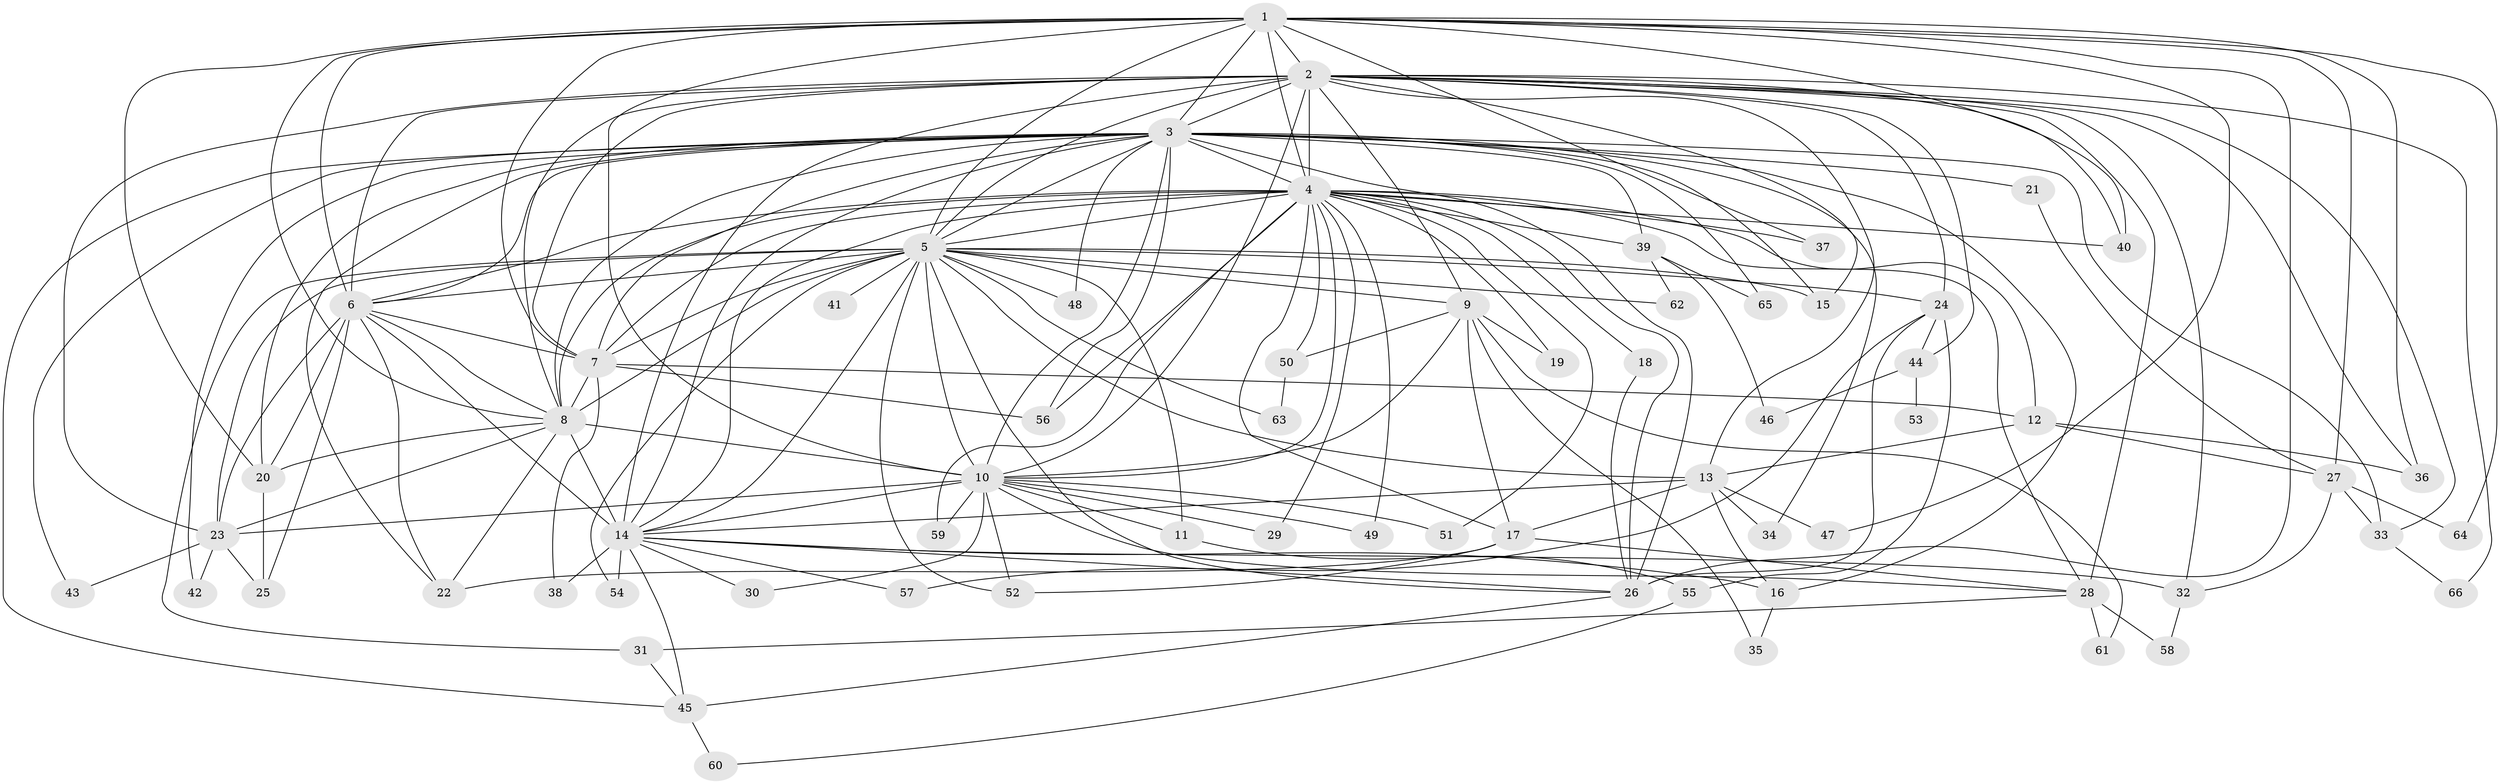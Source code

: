 // original degree distribution, {15: 0.015267175572519083, 29: 0.015267175572519083, 32: 0.007633587786259542, 30: 0.015267175572519083, 14: 0.007633587786259542, 24: 0.007633587786259542, 22: 0.007633587786259542, 9: 0.007633587786259542, 2: 0.6030534351145038, 4: 0.061068702290076333, 6: 0.022900763358778626, 8: 0.007633587786259542, 5: 0.03816793893129771, 7: 0.022900763358778626, 3: 0.16030534351145037}
// Generated by graph-tools (version 1.1) at 2025/35/03/09/25 02:35:09]
// undirected, 66 vertices, 179 edges
graph export_dot {
graph [start="1"]
  node [color=gray90,style=filled];
  1;
  2;
  3;
  4;
  5;
  6;
  7;
  8;
  9;
  10;
  11;
  12;
  13;
  14;
  15;
  16;
  17;
  18;
  19;
  20;
  21;
  22;
  23;
  24;
  25;
  26;
  27;
  28;
  29;
  30;
  31;
  32;
  33;
  34;
  35;
  36;
  37;
  38;
  39;
  40;
  41;
  42;
  43;
  44;
  45;
  46;
  47;
  48;
  49;
  50;
  51;
  52;
  53;
  54;
  55;
  56;
  57;
  58;
  59;
  60;
  61;
  62;
  63;
  64;
  65;
  66;
  1 -- 2 [weight=4.0];
  1 -- 3 [weight=2.0];
  1 -- 4 [weight=3.0];
  1 -- 5 [weight=2.0];
  1 -- 6 [weight=2.0];
  1 -- 7 [weight=3.0];
  1 -- 8 [weight=3.0];
  1 -- 10 [weight=2.0];
  1 -- 20 [weight=1.0];
  1 -- 26 [weight=7.0];
  1 -- 27 [weight=1.0];
  1 -- 36 [weight=1.0];
  1 -- 37 [weight=1.0];
  1 -- 40 [weight=1.0];
  1 -- 47 [weight=1.0];
  1 -- 64 [weight=1.0];
  2 -- 3 [weight=3.0];
  2 -- 4 [weight=2.0];
  2 -- 5 [weight=2.0];
  2 -- 6 [weight=3.0];
  2 -- 7 [weight=2.0];
  2 -- 8 [weight=2.0];
  2 -- 9 [weight=1.0];
  2 -- 10 [weight=1.0];
  2 -- 13 [weight=1.0];
  2 -- 14 [weight=1.0];
  2 -- 15 [weight=1.0];
  2 -- 23 [weight=1.0];
  2 -- 24 [weight=1.0];
  2 -- 28 [weight=2.0];
  2 -- 32 [weight=1.0];
  2 -- 33 [weight=1.0];
  2 -- 36 [weight=1.0];
  2 -- 40 [weight=1.0];
  2 -- 44 [weight=1.0];
  2 -- 66 [weight=1.0];
  3 -- 4 [weight=1.0];
  3 -- 5 [weight=1.0];
  3 -- 6 [weight=2.0];
  3 -- 7 [weight=1.0];
  3 -- 8 [weight=1.0];
  3 -- 10 [weight=1.0];
  3 -- 14 [weight=1.0];
  3 -- 15 [weight=1.0];
  3 -- 16 [weight=1.0];
  3 -- 20 [weight=1.0];
  3 -- 21 [weight=1.0];
  3 -- 22 [weight=1.0];
  3 -- 26 [weight=1.0];
  3 -- 33 [weight=1.0];
  3 -- 34 [weight=1.0];
  3 -- 39 [weight=1.0];
  3 -- 42 [weight=1.0];
  3 -- 43 [weight=1.0];
  3 -- 45 [weight=1.0];
  3 -- 48 [weight=1.0];
  3 -- 56 [weight=1.0];
  3 -- 65 [weight=1.0];
  4 -- 5 [weight=1.0];
  4 -- 6 [weight=1.0];
  4 -- 7 [weight=1.0];
  4 -- 8 [weight=1.0];
  4 -- 10 [weight=2.0];
  4 -- 12 [weight=1.0];
  4 -- 14 [weight=3.0];
  4 -- 17 [weight=1.0];
  4 -- 18 [weight=1.0];
  4 -- 19 [weight=1.0];
  4 -- 26 [weight=2.0];
  4 -- 28 [weight=1.0];
  4 -- 29 [weight=1.0];
  4 -- 37 [weight=1.0];
  4 -- 39 [weight=1.0];
  4 -- 40 [weight=1.0];
  4 -- 49 [weight=1.0];
  4 -- 50 [weight=1.0];
  4 -- 51 [weight=1.0];
  4 -- 56 [weight=1.0];
  4 -- 59 [weight=1.0];
  5 -- 6 [weight=1.0];
  5 -- 7 [weight=1.0];
  5 -- 8 [weight=2.0];
  5 -- 9 [weight=1.0];
  5 -- 10 [weight=1.0];
  5 -- 11 [weight=1.0];
  5 -- 13 [weight=2.0];
  5 -- 14 [weight=2.0];
  5 -- 15 [weight=1.0];
  5 -- 23 [weight=1.0];
  5 -- 24 [weight=1.0];
  5 -- 26 [weight=1.0];
  5 -- 31 [weight=1.0];
  5 -- 41 [weight=1.0];
  5 -- 48 [weight=1.0];
  5 -- 52 [weight=1.0];
  5 -- 54 [weight=1.0];
  5 -- 62 [weight=1.0];
  5 -- 63 [weight=1.0];
  6 -- 7 [weight=1.0];
  6 -- 8 [weight=1.0];
  6 -- 14 [weight=15.0];
  6 -- 20 [weight=1.0];
  6 -- 22 [weight=1.0];
  6 -- 23 [weight=1.0];
  6 -- 25 [weight=1.0];
  7 -- 8 [weight=1.0];
  7 -- 12 [weight=2.0];
  7 -- 38 [weight=1.0];
  7 -- 56 [weight=1.0];
  8 -- 10 [weight=14.0];
  8 -- 14 [weight=2.0];
  8 -- 20 [weight=1.0];
  8 -- 22 [weight=1.0];
  8 -- 23 [weight=1.0];
  9 -- 10 [weight=2.0];
  9 -- 17 [weight=1.0];
  9 -- 19 [weight=1.0];
  9 -- 35 [weight=1.0];
  9 -- 50 [weight=1.0];
  9 -- 61 [weight=1.0];
  10 -- 11 [weight=1.0];
  10 -- 14 [weight=1.0];
  10 -- 23 [weight=1.0];
  10 -- 28 [weight=1.0];
  10 -- 29 [weight=1.0];
  10 -- 30 [weight=1.0];
  10 -- 49 [weight=1.0];
  10 -- 51 [weight=1.0];
  10 -- 52 [weight=1.0];
  10 -- 59 [weight=1.0];
  11 -- 55 [weight=1.0];
  12 -- 13 [weight=1.0];
  12 -- 27 [weight=1.0];
  12 -- 36 [weight=1.0];
  13 -- 14 [weight=2.0];
  13 -- 16 [weight=1.0];
  13 -- 17 [weight=3.0];
  13 -- 34 [weight=1.0];
  13 -- 47 [weight=1.0];
  14 -- 16 [weight=1.0];
  14 -- 26 [weight=1.0];
  14 -- 30 [weight=1.0];
  14 -- 32 [weight=2.0];
  14 -- 38 [weight=1.0];
  14 -- 45 [weight=1.0];
  14 -- 54 [weight=1.0];
  14 -- 57 [weight=1.0];
  16 -- 35 [weight=1.0];
  17 -- 22 [weight=1.0];
  17 -- 28 [weight=1.0];
  17 -- 52 [weight=1.0];
  18 -- 26 [weight=1.0];
  20 -- 25 [weight=1.0];
  21 -- 27 [weight=1.0];
  23 -- 25 [weight=1.0];
  23 -- 42 [weight=1.0];
  23 -- 43 [weight=1.0];
  24 -- 26 [weight=1.0];
  24 -- 44 [weight=1.0];
  24 -- 55 [weight=1.0];
  24 -- 57 [weight=1.0];
  26 -- 45 [weight=1.0];
  27 -- 32 [weight=1.0];
  27 -- 33 [weight=1.0];
  27 -- 64 [weight=1.0];
  28 -- 31 [weight=1.0];
  28 -- 58 [weight=1.0];
  28 -- 61 [weight=1.0];
  31 -- 45 [weight=1.0];
  32 -- 58 [weight=1.0];
  33 -- 66 [weight=1.0];
  39 -- 46 [weight=1.0];
  39 -- 62 [weight=1.0];
  39 -- 65 [weight=1.0];
  44 -- 46 [weight=1.0];
  44 -- 53 [weight=1.0];
  45 -- 60 [weight=1.0];
  50 -- 63 [weight=1.0];
  55 -- 60 [weight=1.0];
}
